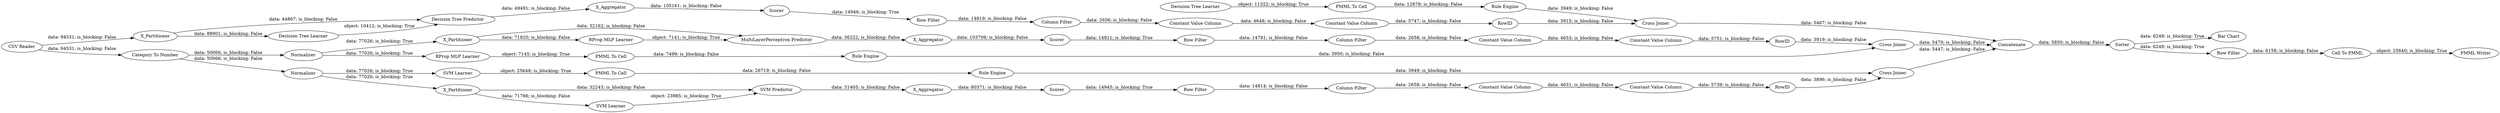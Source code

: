 digraph {
	"2500097319102138176_294" [label="Column Filter"]
	"-1770203060430539027_33" [label="SVM Learner"]
	"-3953270500489587117_9" [label="Row Filter"]
	"-7974456429930808161_2" [label=X_Partitioner]
	"-3953270500489587117_290" [label="Constant Value Column"]
	"-2028903354973564764_294" [label="Column Filter"]
	"-7974456429930808161_38" [label="Cross Joiner"]
	"-2028903354973564764_293" [label=RowID]
	"-1848990048243891419_58" [label="Category To Number"]
	"-3736277400659622386_34" [label="Rule Engine"]
	"1672250647710416237_2" [label=X_Partitioner]
	"1456034451361181819_35" [label="RProp MLP Learner"]
	"2500097319102138176_292" [label="Constant Value Column"]
	"-3953270500489587117_294" [label="Column Filter"]
	"-1770203060430539027_34" [label="PMML To Cell"]
	"2500097319102138176_9" [label="Row Filter"]
	"-2028903354973564764_292" [label="Constant Value Column"]
	"7558320191570884459_32" [label="MultiLayerPerceptron Predictor"]
	"-1848990048243891419_54" [label="Cell To PMML"]
	"-7974456429930808161_31" [label="Decision Tree Learner"]
	"-2028903354973564764_290" [label="Constant Value Column"]
	"-3736277400659622386_28" [label="PMML To Cell"]
	"7558320191570884459_40" [label=Scorer]
	"7558320191570884459_39" [label=Normalizer]
	"-2028903354973564764_9" [label="Row Filter"]
	"-1848990048243891419_59" [label="Bar Chart"]
	"-1848990048243891419_61" [label="PMML Writer"]
	"-3953270500489587117_292" [label="Constant Value Column"]
	"-1848990048243891419_60" [label=Concatenate]
	"7558320191570884459_2" [label=X_Partitioner]
	"-1770203060430539027_35" [label="Rule Engine"]
	"1672250647710416237_32" [label="SVM Predictor"]
	"-1848990048243891419_128" [label="CSV Reader"]
	"-7974456429930808161_7" [label=X_Aggregator]
	"7558320191570884459_7" [label=X_Aggregator]
	"1456034451361181819_34" [label="Rule Engine"]
	"1672250647710416237_41" [label=Scorer]
	"-3953270500489587117_293" [label=RowID]
	"-1848990048243891419_52" [label=Sorter]
	"-3736277400659622386_33" [label="Decision Tree Learner"]
	"2500097319102138176_290" [label="Constant Value Column"]
	"1456034451361181819_22" [label="PMML To Cell"]
	"-1848990048243891419_53" [label="Row Filter"]
	"1672250647710416237_40" [label=Normalizer]
	"-7974456429930808161_32" [label="Decision Tree Predictor"]
	"2500097319102138176_293" [label=RowID]
	"7558320191570884459_31" [label="RProp MLP Learner"]
	"-7974456429930808161_39" [label=Scorer]
	"1672250647710416237_7" [label=X_Aggregator]
	"7558320191570884459_38" [label="Cross Joiner"]
	"1672250647710416237_39" [label="Cross Joiner"]
	"1672250647710416237_31" [label="SVM Learner"]
	"-1848990048243891419_58" -> "7558320191570884459_39" [label="data: 50066; is_blocking: False"]
	"-3953270500489587117_294" -> "-3953270500489587117_290" [label="data: 2658; is_blocking: False"]
	"-7974456429930808161_31" -> "-7974456429930808161_32" [label="object: 10412; is_blocking: True"]
	"7558320191570884459_39" -> "1456034451361181819_35" [label="data: 77026; is_blocking: True"]
	"1672250647710416237_31" -> "1672250647710416237_32" [label="object: 23985; is_blocking: True"]
	"-3736277400659622386_28" -> "-3736277400659622386_34" [label="data: 12878; is_blocking: False"]
	"7558320191570884459_40" -> "-2028903354973564764_9" [label="data: 14911; is_blocking: True"]
	"7558320191570884459_38" -> "-1848990048243891419_60" [label="data: 5470; is_blocking: False"]
	"-1848990048243891419_54" -> "-1848990048243891419_61" [label="object: 25640; is_blocking: True"]
	"-3736277400659622386_34" -> "-7974456429930808161_38" [label="data: 3949; is_blocking: False"]
	"-1848990048243891419_52" -> "-1848990048243891419_59" [label="data: 6249; is_blocking: True"]
	"7558320191570884459_2" -> "7558320191570884459_32" [label="data: 32162; is_blocking: False"]
	"-1770203060430539027_33" -> "-1770203060430539027_34" [label="object: 25648; is_blocking: True"]
	"1456034451361181819_22" -> "1456034451361181819_34" [label="data: 7499; is_blocking: False"]
	"-1848990048243891419_52" -> "-1848990048243891419_53" [label="data: 6249; is_blocking: True"]
	"2500097319102138176_9" -> "2500097319102138176_294" [label="data: 14819; is_blocking: False"]
	"1672250647710416237_40" -> "1672250647710416237_2" [label="data: 77026; is_blocking: True"]
	"-7974456429930808161_39" -> "2500097319102138176_9" [label="data: 14946; is_blocking: True"]
	"-2028903354973564764_294" -> "-2028903354973564764_290" [label="data: 2658; is_blocking: False"]
	"7558320191570884459_32" -> "7558320191570884459_7" [label="data: 36222; is_blocking: False"]
	"-1848990048243891419_128" -> "-1848990048243891419_58" [label="data: 94531; is_blocking: False"]
	"-7974456429930808161_7" -> "-7974456429930808161_39" [label="data: 105161; is_blocking: False"]
	"2500097319102138176_293" -> "-7974456429930808161_38" [label="data: 3915; is_blocking: False"]
	"-3736277400659622386_33" -> "-3736277400659622386_28" [label="object: 11322; is_blocking: True"]
	"-2028903354973564764_9" -> "-2028903354973564764_294" [label="data: 14781; is_blocking: False"]
	"1672250647710416237_32" -> "1672250647710416237_7" [label="data: 31405; is_blocking: False"]
	"-3953270500489587117_293" -> "1672250647710416237_39" [label="data: 3896; is_blocking: False"]
	"-7974456429930808161_2" -> "-7974456429930808161_32" [label="data: 44867; is_blocking: False"]
	"2500097319102138176_294" -> "2500097319102138176_290" [label="data: 2656; is_blocking: False"]
	"7558320191570884459_7" -> "7558320191570884459_40" [label="data: 103709; is_blocking: False"]
	"7558320191570884459_31" -> "7558320191570884459_32" [label="object: 7141; is_blocking: True"]
	"-3953270500489587117_290" -> "-3953270500489587117_292" [label="data: 4631; is_blocking: False"]
	"2500097319102138176_292" -> "2500097319102138176_293" [label="data: 5747; is_blocking: False"]
	"1672250647710416237_41" -> "-3953270500489587117_9" [label="data: 14945; is_blocking: True"]
	"-7974456429930808161_32" -> "-7974456429930808161_7" [label="data: 49491; is_blocking: False"]
	"7558320191570884459_2" -> "7558320191570884459_31" [label="data: 71820; is_blocking: False"]
	"-1848990048243891419_60" -> "-1848990048243891419_52" [label="data: 5850; is_blocking: False"]
	"1672250647710416237_40" -> "-1770203060430539027_33" [label="data: 77026; is_blocking: True"]
	"1672250647710416237_39" -> "-1848990048243891419_60" [label="data: 5447; is_blocking: False"]
	"1672250647710416237_2" -> "1672250647710416237_32" [label="data: 32243; is_blocking: False"]
	"-7974456429930808161_38" -> "-1848990048243891419_60" [label="data: 5467; is_blocking: False"]
	"-7974456429930808161_2" -> "-7974456429930808161_31" [label="data: 88901; is_blocking: False"]
	"-1848990048243891419_58" -> "1672250647710416237_40" [label="data: 50066; is_blocking: False"]
	"-2028903354973564764_290" -> "-2028903354973564764_292" [label="data: 4653; is_blocking: False"]
	"7558320191570884459_39" -> "7558320191570884459_2" [label="data: 77026; is_blocking: True"]
	"-1848990048243891419_53" -> "-1848990048243891419_54" [label="data: 6158; is_blocking: False"]
	"-2028903354973564764_293" -> "7558320191570884459_38" [label="data: 3919; is_blocking: False"]
	"-3953270500489587117_292" -> "-3953270500489587117_293" [label="data: 5739; is_blocking: False"]
	"-1770203060430539027_34" -> "-1770203060430539027_35" [label="data: 26719; is_blocking: False"]
	"1672250647710416237_7" -> "1672250647710416237_41" [label="data: 80371; is_blocking: False"]
	"-1770203060430539027_35" -> "1672250647710416237_39" [label="data: 3949; is_blocking: False"]
	"1456034451361181819_35" -> "1456034451361181819_22" [label="object: 7145; is_blocking: True"]
	"-2028903354973564764_292" -> "-2028903354973564764_293" [label="data: 5751; is_blocking: False"]
	"1672250647710416237_2" -> "1672250647710416237_31" [label="data: 71766; is_blocking: False"]
	"2500097319102138176_290" -> "2500097319102138176_292" [label="data: 4648; is_blocking: False"]
	"-3953270500489587117_9" -> "-3953270500489587117_294" [label="data: 14814; is_blocking: False"]
	"-1848990048243891419_128" -> "-7974456429930808161_2" [label="data: 94531; is_blocking: False"]
	"1456034451361181819_34" -> "7558320191570884459_38" [label="data: 3950; is_blocking: False"]
	rankdir=LR
}
